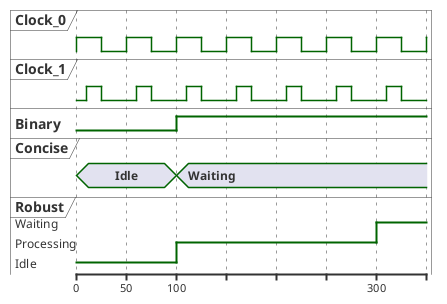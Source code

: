 @startuml
clock   "Clock_0"   as C0 with period 50
clock   "Clock_1"   as C1 with period 50 pulse 15 offset 10
binary  "Binary"  as B
concise "Concise" as C
robust  "Robust"  as R
@0
C is Idle
R is Idle
@100
B is high
C is Waiting
R is Processing
@300
R is Waiting
@enduml
